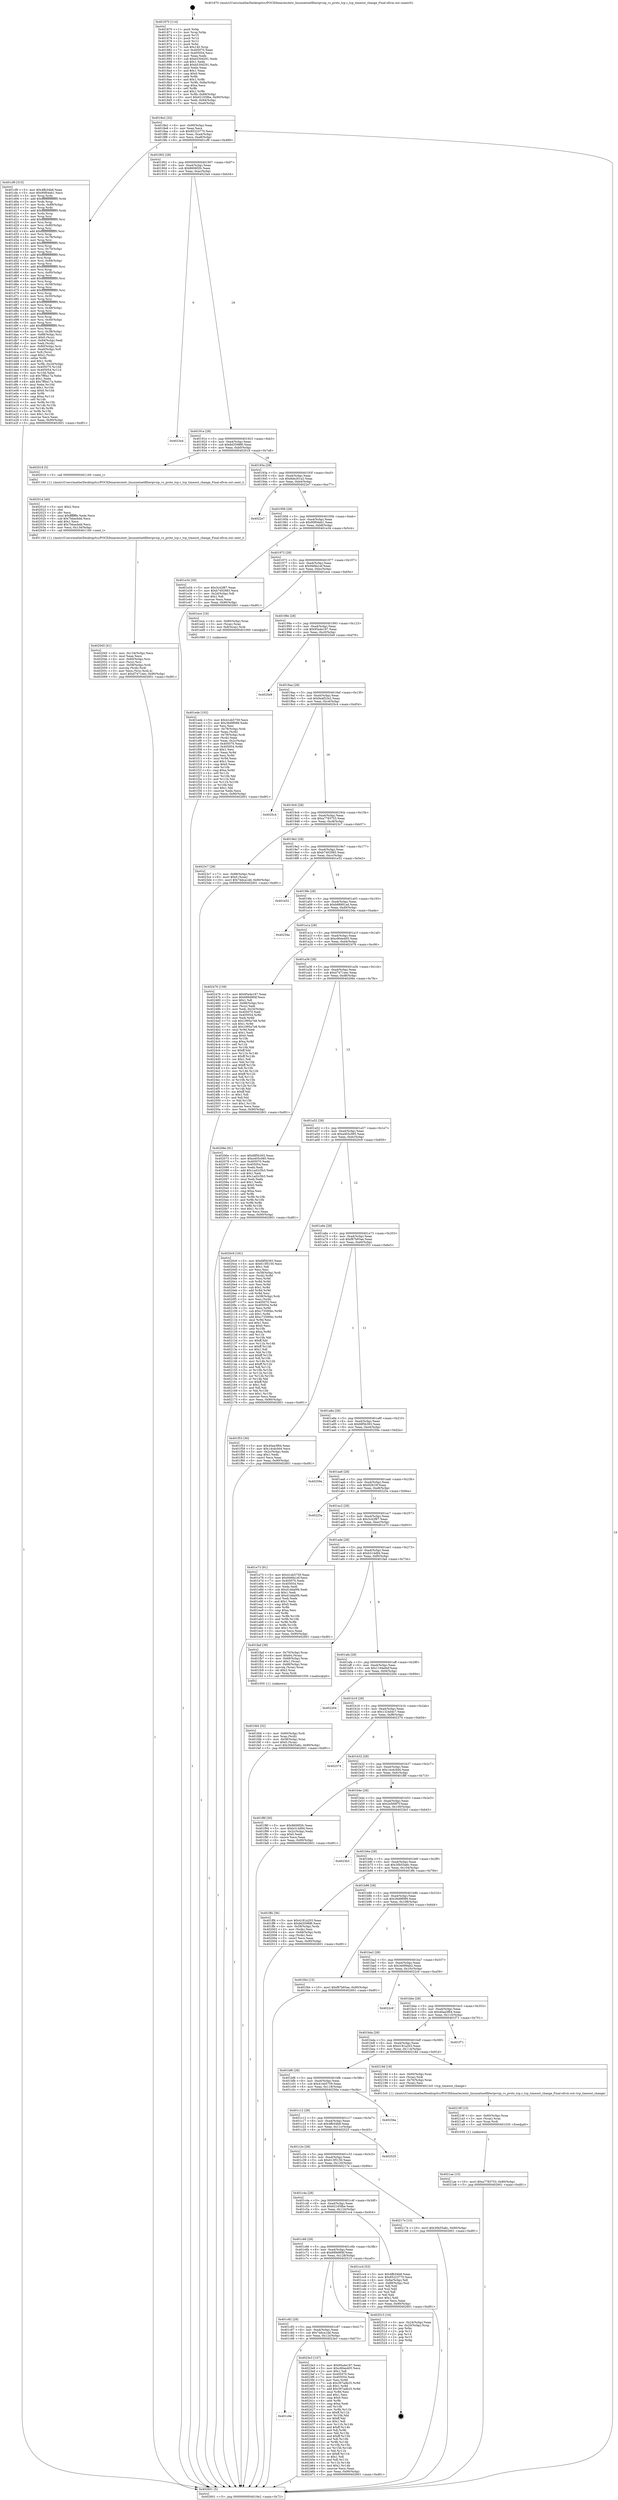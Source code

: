 digraph "0x401870" {
  label = "0x401870 (/mnt/c/Users/mathe/Desktop/tcc/POCII/binaries/extr_linuxnetnetfilteripvsip_vs_proto_tcp.c_tcp_timeout_change_Final-ollvm.out::main(0))"
  labelloc = "t"
  node[shape=record]

  Entry [label="",width=0.3,height=0.3,shape=circle,fillcolor=black,style=filled]
  "0x4018e2" [label="{
     0x4018e2 [32]\l
     | [instrs]\l
     &nbsp;&nbsp;0x4018e2 \<+6\>: mov -0x90(%rbp),%eax\l
     &nbsp;&nbsp;0x4018e8 \<+2\>: mov %eax,%ecx\l
     &nbsp;&nbsp;0x4018ea \<+6\>: sub $0x85223770,%ecx\l
     &nbsp;&nbsp;0x4018f0 \<+6\>: mov %eax,-0xa4(%rbp)\l
     &nbsp;&nbsp;0x4018f6 \<+6\>: mov %ecx,-0xa8(%rbp)\l
     &nbsp;&nbsp;0x4018fc \<+6\>: je 0000000000401cf9 \<main+0x489\>\l
  }"]
  "0x401cf9" [label="{
     0x401cf9 [315]\l
     | [instrs]\l
     &nbsp;&nbsp;0x401cf9 \<+5\>: mov $0x4ffc04b8,%eax\l
     &nbsp;&nbsp;0x401cfe \<+5\>: mov $0x90f04eb1,%ecx\l
     &nbsp;&nbsp;0x401d03 \<+3\>: mov %rsp,%rdx\l
     &nbsp;&nbsp;0x401d06 \<+4\>: add $0xfffffffffffffff0,%rdx\l
     &nbsp;&nbsp;0x401d0a \<+3\>: mov %rdx,%rsp\l
     &nbsp;&nbsp;0x401d0d \<+7\>: mov %rdx,-0x88(%rbp)\l
     &nbsp;&nbsp;0x401d14 \<+3\>: mov %rsp,%rdx\l
     &nbsp;&nbsp;0x401d17 \<+4\>: add $0xfffffffffffffff0,%rdx\l
     &nbsp;&nbsp;0x401d1b \<+3\>: mov %rdx,%rsp\l
     &nbsp;&nbsp;0x401d1e \<+3\>: mov %rsp,%rsi\l
     &nbsp;&nbsp;0x401d21 \<+4\>: add $0xfffffffffffffff0,%rsi\l
     &nbsp;&nbsp;0x401d25 \<+3\>: mov %rsi,%rsp\l
     &nbsp;&nbsp;0x401d28 \<+4\>: mov %rsi,-0x80(%rbp)\l
     &nbsp;&nbsp;0x401d2c \<+3\>: mov %rsp,%rsi\l
     &nbsp;&nbsp;0x401d2f \<+4\>: add $0xfffffffffffffff0,%rsi\l
     &nbsp;&nbsp;0x401d33 \<+3\>: mov %rsi,%rsp\l
     &nbsp;&nbsp;0x401d36 \<+4\>: mov %rsi,-0x78(%rbp)\l
     &nbsp;&nbsp;0x401d3a \<+3\>: mov %rsp,%rsi\l
     &nbsp;&nbsp;0x401d3d \<+4\>: add $0xfffffffffffffff0,%rsi\l
     &nbsp;&nbsp;0x401d41 \<+3\>: mov %rsi,%rsp\l
     &nbsp;&nbsp;0x401d44 \<+4\>: mov %rsi,-0x70(%rbp)\l
     &nbsp;&nbsp;0x401d48 \<+3\>: mov %rsp,%rsi\l
     &nbsp;&nbsp;0x401d4b \<+4\>: add $0xfffffffffffffff0,%rsi\l
     &nbsp;&nbsp;0x401d4f \<+3\>: mov %rsi,%rsp\l
     &nbsp;&nbsp;0x401d52 \<+4\>: mov %rsi,-0x68(%rbp)\l
     &nbsp;&nbsp;0x401d56 \<+3\>: mov %rsp,%rsi\l
     &nbsp;&nbsp;0x401d59 \<+4\>: add $0xfffffffffffffff0,%rsi\l
     &nbsp;&nbsp;0x401d5d \<+3\>: mov %rsi,%rsp\l
     &nbsp;&nbsp;0x401d60 \<+4\>: mov %rsi,-0x60(%rbp)\l
     &nbsp;&nbsp;0x401d64 \<+3\>: mov %rsp,%rsi\l
     &nbsp;&nbsp;0x401d67 \<+4\>: add $0xfffffffffffffff0,%rsi\l
     &nbsp;&nbsp;0x401d6b \<+3\>: mov %rsi,%rsp\l
     &nbsp;&nbsp;0x401d6e \<+4\>: mov %rsi,-0x58(%rbp)\l
     &nbsp;&nbsp;0x401d72 \<+3\>: mov %rsp,%rsi\l
     &nbsp;&nbsp;0x401d75 \<+4\>: add $0xfffffffffffffff0,%rsi\l
     &nbsp;&nbsp;0x401d79 \<+3\>: mov %rsi,%rsp\l
     &nbsp;&nbsp;0x401d7c \<+4\>: mov %rsi,-0x50(%rbp)\l
     &nbsp;&nbsp;0x401d80 \<+3\>: mov %rsp,%rsi\l
     &nbsp;&nbsp;0x401d83 \<+4\>: add $0xfffffffffffffff0,%rsi\l
     &nbsp;&nbsp;0x401d87 \<+3\>: mov %rsi,%rsp\l
     &nbsp;&nbsp;0x401d8a \<+4\>: mov %rsi,-0x48(%rbp)\l
     &nbsp;&nbsp;0x401d8e \<+3\>: mov %rsp,%rsi\l
     &nbsp;&nbsp;0x401d91 \<+4\>: add $0xfffffffffffffff0,%rsi\l
     &nbsp;&nbsp;0x401d95 \<+3\>: mov %rsi,%rsp\l
     &nbsp;&nbsp;0x401d98 \<+4\>: mov %rsi,-0x40(%rbp)\l
     &nbsp;&nbsp;0x401d9c \<+3\>: mov %rsp,%rsi\l
     &nbsp;&nbsp;0x401d9f \<+4\>: add $0xfffffffffffffff0,%rsi\l
     &nbsp;&nbsp;0x401da3 \<+3\>: mov %rsi,%rsp\l
     &nbsp;&nbsp;0x401da6 \<+4\>: mov %rsi,-0x38(%rbp)\l
     &nbsp;&nbsp;0x401daa \<+7\>: mov -0x88(%rbp),%rsi\l
     &nbsp;&nbsp;0x401db1 \<+6\>: movl $0x0,(%rsi)\l
     &nbsp;&nbsp;0x401db7 \<+6\>: mov -0x94(%rbp),%edi\l
     &nbsp;&nbsp;0x401dbd \<+2\>: mov %edi,(%rdx)\l
     &nbsp;&nbsp;0x401dbf \<+4\>: mov -0x80(%rbp),%rsi\l
     &nbsp;&nbsp;0x401dc3 \<+7\>: mov -0xa0(%rbp),%r8\l
     &nbsp;&nbsp;0x401dca \<+3\>: mov %r8,(%rsi)\l
     &nbsp;&nbsp;0x401dcd \<+3\>: cmpl $0x2,(%rdx)\l
     &nbsp;&nbsp;0x401dd0 \<+4\>: setne %r9b\l
     &nbsp;&nbsp;0x401dd4 \<+4\>: and $0x1,%r9b\l
     &nbsp;&nbsp;0x401dd8 \<+4\>: mov %r9b,-0x2d(%rbp)\l
     &nbsp;&nbsp;0x401ddc \<+8\>: mov 0x405070,%r10d\l
     &nbsp;&nbsp;0x401de4 \<+8\>: mov 0x405054,%r11d\l
     &nbsp;&nbsp;0x401dec \<+3\>: mov %r10d,%ebx\l
     &nbsp;&nbsp;0x401def \<+6\>: sub $0x7ff0a17a,%ebx\l
     &nbsp;&nbsp;0x401df5 \<+3\>: sub $0x1,%ebx\l
     &nbsp;&nbsp;0x401df8 \<+6\>: add $0x7ff0a17a,%ebx\l
     &nbsp;&nbsp;0x401dfe \<+4\>: imul %ebx,%r10d\l
     &nbsp;&nbsp;0x401e02 \<+4\>: and $0x1,%r10d\l
     &nbsp;&nbsp;0x401e06 \<+4\>: cmp $0x0,%r10d\l
     &nbsp;&nbsp;0x401e0a \<+4\>: sete %r9b\l
     &nbsp;&nbsp;0x401e0e \<+4\>: cmp $0xa,%r11d\l
     &nbsp;&nbsp;0x401e12 \<+4\>: setl %r14b\l
     &nbsp;&nbsp;0x401e16 \<+3\>: mov %r9b,%r15b\l
     &nbsp;&nbsp;0x401e19 \<+3\>: and %r14b,%r15b\l
     &nbsp;&nbsp;0x401e1c \<+3\>: xor %r14b,%r9b\l
     &nbsp;&nbsp;0x401e1f \<+3\>: or %r9b,%r15b\l
     &nbsp;&nbsp;0x401e22 \<+4\>: test $0x1,%r15b\l
     &nbsp;&nbsp;0x401e26 \<+3\>: cmovne %ecx,%eax\l
     &nbsp;&nbsp;0x401e29 \<+6\>: mov %eax,-0x90(%rbp)\l
     &nbsp;&nbsp;0x401e2f \<+5\>: jmp 0000000000402601 \<main+0xd91\>\l
  }"]
  "0x401902" [label="{
     0x401902 [28]\l
     | [instrs]\l
     &nbsp;&nbsp;0x401902 \<+5\>: jmp 0000000000401907 \<main+0x97\>\l
     &nbsp;&nbsp;0x401907 \<+6\>: mov -0xa4(%rbp),%eax\l
     &nbsp;&nbsp;0x40190d \<+5\>: sub $0x8606f2fc,%eax\l
     &nbsp;&nbsp;0x401912 \<+6\>: mov %eax,-0xac(%rbp)\l
     &nbsp;&nbsp;0x401918 \<+6\>: je 00000000004023a4 \<main+0xb34\>\l
  }"]
  Exit [label="",width=0.3,height=0.3,shape=circle,fillcolor=black,style=filled,peripheries=2]
  "0x4023a4" [label="{
     0x4023a4\l
  }", style=dashed]
  "0x40191e" [label="{
     0x40191e [28]\l
     | [instrs]\l
     &nbsp;&nbsp;0x40191e \<+5\>: jmp 0000000000401923 \<main+0xb3\>\l
     &nbsp;&nbsp;0x401923 \<+6\>: mov -0xa4(%rbp),%eax\l
     &nbsp;&nbsp;0x401929 \<+5\>: sub $0x8d3598f6,%eax\l
     &nbsp;&nbsp;0x40192e \<+6\>: mov %eax,-0xb0(%rbp)\l
     &nbsp;&nbsp;0x401934 \<+6\>: je 0000000000402018 \<main+0x7a8\>\l
  }"]
  "0x401c9e" [label="{
     0x401c9e\l
  }", style=dashed]
  "0x402018" [label="{
     0x402018 [5]\l
     | [instrs]\l
     &nbsp;&nbsp;0x402018 \<+5\>: call 0000000000401160 \<next_i\>\l
     | [calls]\l
     &nbsp;&nbsp;0x401160 \{1\} (/mnt/c/Users/mathe/Desktop/tcc/POCII/binaries/extr_linuxnetnetfilteripvsip_vs_proto_tcp.c_tcp_timeout_change_Final-ollvm.out::next_i)\l
  }"]
  "0x40193a" [label="{
     0x40193a [28]\l
     | [instrs]\l
     &nbsp;&nbsp;0x40193a \<+5\>: jmp 000000000040193f \<main+0xcf\>\l
     &nbsp;&nbsp;0x40193f \<+6\>: mov -0xa4(%rbp),%eax\l
     &nbsp;&nbsp;0x401945 \<+5\>: sub $0x8de261a2,%eax\l
     &nbsp;&nbsp;0x40194a \<+6\>: mov %eax,-0xb4(%rbp)\l
     &nbsp;&nbsp;0x401950 \<+6\>: je 00000000004022e7 \<main+0xa77\>\l
  }"]
  "0x4023e3" [label="{
     0x4023e3 [147]\l
     | [instrs]\l
     &nbsp;&nbsp;0x4023e3 \<+5\>: mov $0x95a4e187,%eax\l
     &nbsp;&nbsp;0x4023e8 \<+5\>: mov $0xc80ee405,%ecx\l
     &nbsp;&nbsp;0x4023ed \<+2\>: mov $0x1,%dl\l
     &nbsp;&nbsp;0x4023ef \<+7\>: mov 0x405070,%esi\l
     &nbsp;&nbsp;0x4023f6 \<+7\>: mov 0x405054,%edi\l
     &nbsp;&nbsp;0x4023fd \<+3\>: mov %esi,%r8d\l
     &nbsp;&nbsp;0x402400 \<+7\>: sub $0x397adb25,%r8d\l
     &nbsp;&nbsp;0x402407 \<+4\>: sub $0x1,%r8d\l
     &nbsp;&nbsp;0x40240b \<+7\>: add $0x397adb25,%r8d\l
     &nbsp;&nbsp;0x402412 \<+4\>: imul %r8d,%esi\l
     &nbsp;&nbsp;0x402416 \<+3\>: and $0x1,%esi\l
     &nbsp;&nbsp;0x402419 \<+3\>: cmp $0x0,%esi\l
     &nbsp;&nbsp;0x40241c \<+4\>: sete %r9b\l
     &nbsp;&nbsp;0x402420 \<+3\>: cmp $0xa,%edi\l
     &nbsp;&nbsp;0x402423 \<+4\>: setl %r10b\l
     &nbsp;&nbsp;0x402427 \<+3\>: mov %r9b,%r11b\l
     &nbsp;&nbsp;0x40242a \<+4\>: xor $0xff,%r11b\l
     &nbsp;&nbsp;0x40242e \<+3\>: mov %r10b,%bl\l
     &nbsp;&nbsp;0x402431 \<+3\>: xor $0xff,%bl\l
     &nbsp;&nbsp;0x402434 \<+3\>: xor $0x1,%dl\l
     &nbsp;&nbsp;0x402437 \<+3\>: mov %r11b,%r14b\l
     &nbsp;&nbsp;0x40243a \<+4\>: and $0xff,%r14b\l
     &nbsp;&nbsp;0x40243e \<+3\>: and %dl,%r9b\l
     &nbsp;&nbsp;0x402441 \<+3\>: mov %bl,%r15b\l
     &nbsp;&nbsp;0x402444 \<+4\>: and $0xff,%r15b\l
     &nbsp;&nbsp;0x402448 \<+3\>: and %dl,%r10b\l
     &nbsp;&nbsp;0x40244b \<+3\>: or %r9b,%r14b\l
     &nbsp;&nbsp;0x40244e \<+3\>: or %r10b,%r15b\l
     &nbsp;&nbsp;0x402451 \<+3\>: xor %r15b,%r14b\l
     &nbsp;&nbsp;0x402454 \<+3\>: or %bl,%r11b\l
     &nbsp;&nbsp;0x402457 \<+4\>: xor $0xff,%r11b\l
     &nbsp;&nbsp;0x40245b \<+3\>: or $0x1,%dl\l
     &nbsp;&nbsp;0x40245e \<+3\>: and %dl,%r11b\l
     &nbsp;&nbsp;0x402461 \<+3\>: or %r11b,%r14b\l
     &nbsp;&nbsp;0x402464 \<+4\>: test $0x1,%r14b\l
     &nbsp;&nbsp;0x402468 \<+3\>: cmovne %ecx,%eax\l
     &nbsp;&nbsp;0x40246b \<+6\>: mov %eax,-0x90(%rbp)\l
     &nbsp;&nbsp;0x402471 \<+5\>: jmp 0000000000402601 \<main+0xd91\>\l
  }"]
  "0x4022e7" [label="{
     0x4022e7\l
  }", style=dashed]
  "0x401956" [label="{
     0x401956 [28]\l
     | [instrs]\l
     &nbsp;&nbsp;0x401956 \<+5\>: jmp 000000000040195b \<main+0xeb\>\l
     &nbsp;&nbsp;0x40195b \<+6\>: mov -0xa4(%rbp),%eax\l
     &nbsp;&nbsp;0x401961 \<+5\>: sub $0x90f04eb1,%eax\l
     &nbsp;&nbsp;0x401966 \<+6\>: mov %eax,-0xb8(%rbp)\l
     &nbsp;&nbsp;0x40196c \<+6\>: je 0000000000401e34 \<main+0x5c4\>\l
  }"]
  "0x401c82" [label="{
     0x401c82 [28]\l
     | [instrs]\l
     &nbsp;&nbsp;0x401c82 \<+5\>: jmp 0000000000401c87 \<main+0x417\>\l
     &nbsp;&nbsp;0x401c87 \<+6\>: mov -0xa4(%rbp),%eax\l
     &nbsp;&nbsp;0x401c8d \<+5\>: sub $0x7ddca1dd,%eax\l
     &nbsp;&nbsp;0x401c92 \<+6\>: mov %eax,-0x12c(%rbp)\l
     &nbsp;&nbsp;0x401c98 \<+6\>: je 00000000004023e3 \<main+0xb73\>\l
  }"]
  "0x401e34" [label="{
     0x401e34 [30]\l
     | [instrs]\l
     &nbsp;&nbsp;0x401e34 \<+5\>: mov $0x3c42f87,%eax\l
     &nbsp;&nbsp;0x401e39 \<+5\>: mov $0xb7402983,%ecx\l
     &nbsp;&nbsp;0x401e3e \<+3\>: mov -0x2d(%rbp),%dl\l
     &nbsp;&nbsp;0x401e41 \<+3\>: test $0x1,%dl\l
     &nbsp;&nbsp;0x401e44 \<+3\>: cmovne %ecx,%eax\l
     &nbsp;&nbsp;0x401e47 \<+6\>: mov %eax,-0x90(%rbp)\l
     &nbsp;&nbsp;0x401e4d \<+5\>: jmp 0000000000402601 \<main+0xd91\>\l
  }"]
  "0x401972" [label="{
     0x401972 [28]\l
     | [instrs]\l
     &nbsp;&nbsp;0x401972 \<+5\>: jmp 0000000000401977 \<main+0x107\>\l
     &nbsp;&nbsp;0x401977 \<+6\>: mov -0xa4(%rbp),%eax\l
     &nbsp;&nbsp;0x40197d \<+5\>: sub $0x946fa1ef,%eax\l
     &nbsp;&nbsp;0x401982 \<+6\>: mov %eax,-0xbc(%rbp)\l
     &nbsp;&nbsp;0x401988 \<+6\>: je 0000000000401ece \<main+0x65e\>\l
  }"]
  "0x402515" [label="{
     0x402515 [16]\l
     | [instrs]\l
     &nbsp;&nbsp;0x402515 \<+3\>: mov -0x24(%rbp),%eax\l
     &nbsp;&nbsp;0x402518 \<+4\>: lea -0x20(%rbp),%rsp\l
     &nbsp;&nbsp;0x40251c \<+1\>: pop %rbx\l
     &nbsp;&nbsp;0x40251d \<+2\>: pop %r12\l
     &nbsp;&nbsp;0x40251f \<+2\>: pop %r14\l
     &nbsp;&nbsp;0x402521 \<+2\>: pop %r15\l
     &nbsp;&nbsp;0x402523 \<+1\>: pop %rbp\l
     &nbsp;&nbsp;0x402524 \<+1\>: ret\l
  }"]
  "0x401ece" [label="{
     0x401ece [16]\l
     | [instrs]\l
     &nbsp;&nbsp;0x401ece \<+4\>: mov -0x80(%rbp),%rax\l
     &nbsp;&nbsp;0x401ed2 \<+3\>: mov (%rax),%rax\l
     &nbsp;&nbsp;0x401ed5 \<+4\>: mov 0x8(%rax),%rdi\l
     &nbsp;&nbsp;0x401ed9 \<+5\>: call 0000000000401060 \<atoi@plt\>\l
     | [calls]\l
     &nbsp;&nbsp;0x401060 \{1\} (unknown)\l
  }"]
  "0x40198e" [label="{
     0x40198e [28]\l
     | [instrs]\l
     &nbsp;&nbsp;0x40198e \<+5\>: jmp 0000000000401993 \<main+0x123\>\l
     &nbsp;&nbsp;0x401993 \<+6\>: mov -0xa4(%rbp),%eax\l
     &nbsp;&nbsp;0x401999 \<+5\>: sub $0x95a4e187,%eax\l
     &nbsp;&nbsp;0x40199e \<+6\>: mov %eax,-0xc0(%rbp)\l
     &nbsp;&nbsp;0x4019a4 \<+6\>: je 00000000004025e9 \<main+0xd79\>\l
  }"]
  "0x4021ae" [label="{
     0x4021ae [15]\l
     | [instrs]\l
     &nbsp;&nbsp;0x4021ae \<+10\>: movl $0xa7783753,-0x90(%rbp)\l
     &nbsp;&nbsp;0x4021b8 \<+5\>: jmp 0000000000402601 \<main+0xd91\>\l
  }"]
  "0x4025e9" [label="{
     0x4025e9\l
  }", style=dashed]
  "0x4019aa" [label="{
     0x4019aa [28]\l
     | [instrs]\l
     &nbsp;&nbsp;0x4019aa \<+5\>: jmp 00000000004019af \<main+0x13f\>\l
     &nbsp;&nbsp;0x4019af \<+6\>: mov -0xa4(%rbp),%eax\l
     &nbsp;&nbsp;0x4019b5 \<+5\>: sub $0x9a4f22e2,%eax\l
     &nbsp;&nbsp;0x4019ba \<+6\>: mov %eax,-0xc4(%rbp)\l
     &nbsp;&nbsp;0x4019c0 \<+6\>: je 00000000004025c4 \<main+0xd54\>\l
  }"]
  "0x40219f" [label="{
     0x40219f [15]\l
     | [instrs]\l
     &nbsp;&nbsp;0x40219f \<+4\>: mov -0x60(%rbp),%rax\l
     &nbsp;&nbsp;0x4021a3 \<+3\>: mov (%rax),%rax\l
     &nbsp;&nbsp;0x4021a6 \<+3\>: mov %rax,%rdi\l
     &nbsp;&nbsp;0x4021a9 \<+5\>: call 0000000000401030 \<free@plt\>\l
     | [calls]\l
     &nbsp;&nbsp;0x401030 \{1\} (unknown)\l
  }"]
  "0x4025c4" [label="{
     0x4025c4\l
  }", style=dashed]
  "0x4019c6" [label="{
     0x4019c6 [28]\l
     | [instrs]\l
     &nbsp;&nbsp;0x4019c6 \<+5\>: jmp 00000000004019cb \<main+0x15b\>\l
     &nbsp;&nbsp;0x4019cb \<+6\>: mov -0xa4(%rbp),%eax\l
     &nbsp;&nbsp;0x4019d1 \<+5\>: sub $0xa7783753,%eax\l
     &nbsp;&nbsp;0x4019d6 \<+6\>: mov %eax,-0xc8(%rbp)\l
     &nbsp;&nbsp;0x4019dc \<+6\>: je 00000000004023c7 \<main+0xb57\>\l
  }"]
  "0x402045" [label="{
     0x402045 [41]\l
     | [instrs]\l
     &nbsp;&nbsp;0x402045 \<+6\>: mov -0x134(%rbp),%ecx\l
     &nbsp;&nbsp;0x40204b \<+3\>: imul %eax,%ecx\l
     &nbsp;&nbsp;0x40204e \<+4\>: mov -0x60(%rbp),%rsi\l
     &nbsp;&nbsp;0x402052 \<+3\>: mov (%rsi),%rsi\l
     &nbsp;&nbsp;0x402055 \<+4\>: mov -0x58(%rbp),%rdi\l
     &nbsp;&nbsp;0x402059 \<+3\>: movslq (%rdi),%rdi\l
     &nbsp;&nbsp;0x40205c \<+3\>: mov %ecx,(%rsi,%rdi,4)\l
     &nbsp;&nbsp;0x40205f \<+10\>: movl $0xd7471eec,-0x90(%rbp)\l
     &nbsp;&nbsp;0x402069 \<+5\>: jmp 0000000000402601 \<main+0xd91\>\l
  }"]
  "0x4023c7" [label="{
     0x4023c7 [28]\l
     | [instrs]\l
     &nbsp;&nbsp;0x4023c7 \<+7\>: mov -0x88(%rbp),%rax\l
     &nbsp;&nbsp;0x4023ce \<+6\>: movl $0x0,(%rax)\l
     &nbsp;&nbsp;0x4023d4 \<+10\>: movl $0x7ddca1dd,-0x90(%rbp)\l
     &nbsp;&nbsp;0x4023de \<+5\>: jmp 0000000000402601 \<main+0xd91\>\l
  }"]
  "0x4019e2" [label="{
     0x4019e2 [28]\l
     | [instrs]\l
     &nbsp;&nbsp;0x4019e2 \<+5\>: jmp 00000000004019e7 \<main+0x177\>\l
     &nbsp;&nbsp;0x4019e7 \<+6\>: mov -0xa4(%rbp),%eax\l
     &nbsp;&nbsp;0x4019ed \<+5\>: sub $0xb7402983,%eax\l
     &nbsp;&nbsp;0x4019f2 \<+6\>: mov %eax,-0xcc(%rbp)\l
     &nbsp;&nbsp;0x4019f8 \<+6\>: je 0000000000401e52 \<main+0x5e2\>\l
  }"]
  "0x40201d" [label="{
     0x40201d [40]\l
     | [instrs]\l
     &nbsp;&nbsp;0x40201d \<+5\>: mov $0x2,%ecx\l
     &nbsp;&nbsp;0x402022 \<+1\>: cltd\l
     &nbsp;&nbsp;0x402023 \<+2\>: idiv %ecx\l
     &nbsp;&nbsp;0x402025 \<+6\>: imul $0xfffffffe,%edx,%ecx\l
     &nbsp;&nbsp;0x40202b \<+6\>: sub $0x7bbacbdd,%ecx\l
     &nbsp;&nbsp;0x402031 \<+3\>: add $0x1,%ecx\l
     &nbsp;&nbsp;0x402034 \<+6\>: add $0x7bbacbdd,%ecx\l
     &nbsp;&nbsp;0x40203a \<+6\>: mov %ecx,-0x134(%rbp)\l
     &nbsp;&nbsp;0x402040 \<+5\>: call 0000000000401160 \<next_i\>\l
     | [calls]\l
     &nbsp;&nbsp;0x401160 \{1\} (/mnt/c/Users/mathe/Desktop/tcc/POCII/binaries/extr_linuxnetnetfilteripvsip_vs_proto_tcp.c_tcp_timeout_change_Final-ollvm.out::next_i)\l
  }"]
  "0x401e52" [label="{
     0x401e52\l
  }", style=dashed]
  "0x4019fe" [label="{
     0x4019fe [28]\l
     | [instrs]\l
     &nbsp;&nbsp;0x4019fe \<+5\>: jmp 0000000000401a03 \<main+0x193\>\l
     &nbsp;&nbsp;0x401a03 \<+6\>: mov -0xa4(%rbp),%eax\l
     &nbsp;&nbsp;0x401a09 \<+5\>: sub $0xb88881ad,%eax\l
     &nbsp;&nbsp;0x401a0e \<+6\>: mov %eax,-0xd0(%rbp)\l
     &nbsp;&nbsp;0x401a14 \<+6\>: je 000000000040234a \<main+0xada\>\l
  }"]
  "0x401fd4" [label="{
     0x401fd4 [32]\l
     | [instrs]\l
     &nbsp;&nbsp;0x401fd4 \<+4\>: mov -0x60(%rbp),%rdi\l
     &nbsp;&nbsp;0x401fd8 \<+3\>: mov %rax,(%rdi)\l
     &nbsp;&nbsp;0x401fdb \<+4\>: mov -0x58(%rbp),%rax\l
     &nbsp;&nbsp;0x401fdf \<+6\>: movl $0x0,(%rax)\l
     &nbsp;&nbsp;0x401fe5 \<+10\>: movl $0x30b55a6c,-0x90(%rbp)\l
     &nbsp;&nbsp;0x401fef \<+5\>: jmp 0000000000402601 \<main+0xd91\>\l
  }"]
  "0x40234a" [label="{
     0x40234a\l
  }", style=dashed]
  "0x401a1a" [label="{
     0x401a1a [28]\l
     | [instrs]\l
     &nbsp;&nbsp;0x401a1a \<+5\>: jmp 0000000000401a1f \<main+0x1af\>\l
     &nbsp;&nbsp;0x401a1f \<+6\>: mov -0xa4(%rbp),%eax\l
     &nbsp;&nbsp;0x401a25 \<+5\>: sub $0xc80ee405,%eax\l
     &nbsp;&nbsp;0x401a2a \<+6\>: mov %eax,-0xd4(%rbp)\l
     &nbsp;&nbsp;0x401a30 \<+6\>: je 0000000000402476 \<main+0xc06\>\l
  }"]
  "0x401ede" [label="{
     0x401ede [102]\l
     | [instrs]\l
     &nbsp;&nbsp;0x401ede \<+5\>: mov $0x41eb5759,%ecx\l
     &nbsp;&nbsp;0x401ee3 \<+5\>: mov $0x36d9f089,%edx\l
     &nbsp;&nbsp;0x401ee8 \<+2\>: xor %esi,%esi\l
     &nbsp;&nbsp;0x401eea \<+4\>: mov -0x78(%rbp),%rdi\l
     &nbsp;&nbsp;0x401eee \<+2\>: mov %eax,(%rdi)\l
     &nbsp;&nbsp;0x401ef0 \<+4\>: mov -0x78(%rbp),%rdi\l
     &nbsp;&nbsp;0x401ef4 \<+2\>: mov (%rdi),%eax\l
     &nbsp;&nbsp;0x401ef6 \<+3\>: mov %eax,-0x2c(%rbp)\l
     &nbsp;&nbsp;0x401ef9 \<+7\>: mov 0x405070,%eax\l
     &nbsp;&nbsp;0x401f00 \<+8\>: mov 0x405054,%r8d\l
     &nbsp;&nbsp;0x401f08 \<+3\>: sub $0x1,%esi\l
     &nbsp;&nbsp;0x401f0b \<+3\>: mov %eax,%r9d\l
     &nbsp;&nbsp;0x401f0e \<+3\>: add %esi,%r9d\l
     &nbsp;&nbsp;0x401f11 \<+4\>: imul %r9d,%eax\l
     &nbsp;&nbsp;0x401f15 \<+3\>: and $0x1,%eax\l
     &nbsp;&nbsp;0x401f18 \<+3\>: cmp $0x0,%eax\l
     &nbsp;&nbsp;0x401f1b \<+4\>: sete %r10b\l
     &nbsp;&nbsp;0x401f1f \<+4\>: cmp $0xa,%r8d\l
     &nbsp;&nbsp;0x401f23 \<+4\>: setl %r11b\l
     &nbsp;&nbsp;0x401f27 \<+3\>: mov %r10b,%bl\l
     &nbsp;&nbsp;0x401f2a \<+3\>: and %r11b,%bl\l
     &nbsp;&nbsp;0x401f2d \<+3\>: xor %r11b,%r10b\l
     &nbsp;&nbsp;0x401f30 \<+3\>: or %r10b,%bl\l
     &nbsp;&nbsp;0x401f33 \<+3\>: test $0x1,%bl\l
     &nbsp;&nbsp;0x401f36 \<+3\>: cmovne %edx,%ecx\l
     &nbsp;&nbsp;0x401f39 \<+6\>: mov %ecx,-0x90(%rbp)\l
     &nbsp;&nbsp;0x401f3f \<+5\>: jmp 0000000000402601 \<main+0xd91\>\l
  }"]
  "0x402476" [label="{
     0x402476 [159]\l
     | [instrs]\l
     &nbsp;&nbsp;0x402476 \<+5\>: mov $0x95a4e187,%eax\l
     &nbsp;&nbsp;0x40247b \<+5\>: mov $0x689d9f4f,%ecx\l
     &nbsp;&nbsp;0x402480 \<+2\>: mov $0x1,%dl\l
     &nbsp;&nbsp;0x402482 \<+7\>: mov -0x88(%rbp),%rsi\l
     &nbsp;&nbsp;0x402489 \<+2\>: mov (%rsi),%edi\l
     &nbsp;&nbsp;0x40248b \<+3\>: mov %edi,-0x24(%rbp)\l
     &nbsp;&nbsp;0x40248e \<+7\>: mov 0x405070,%edi\l
     &nbsp;&nbsp;0x402495 \<+8\>: mov 0x405054,%r8d\l
     &nbsp;&nbsp;0x40249d \<+3\>: mov %edi,%r9d\l
     &nbsp;&nbsp;0x4024a0 \<+7\>: sub $0x1995a7e8,%r9d\l
     &nbsp;&nbsp;0x4024a7 \<+4\>: sub $0x1,%r9d\l
     &nbsp;&nbsp;0x4024ab \<+7\>: add $0x1995a7e8,%r9d\l
     &nbsp;&nbsp;0x4024b2 \<+4\>: imul %r9d,%edi\l
     &nbsp;&nbsp;0x4024b6 \<+3\>: and $0x1,%edi\l
     &nbsp;&nbsp;0x4024b9 \<+3\>: cmp $0x0,%edi\l
     &nbsp;&nbsp;0x4024bc \<+4\>: sete %r10b\l
     &nbsp;&nbsp;0x4024c0 \<+4\>: cmp $0xa,%r8d\l
     &nbsp;&nbsp;0x4024c4 \<+4\>: setl %r11b\l
     &nbsp;&nbsp;0x4024c8 \<+3\>: mov %r10b,%bl\l
     &nbsp;&nbsp;0x4024cb \<+3\>: xor $0xff,%bl\l
     &nbsp;&nbsp;0x4024ce \<+3\>: mov %r11b,%r14b\l
     &nbsp;&nbsp;0x4024d1 \<+4\>: xor $0xff,%r14b\l
     &nbsp;&nbsp;0x4024d5 \<+3\>: xor $0x1,%dl\l
     &nbsp;&nbsp;0x4024d8 \<+3\>: mov %bl,%r15b\l
     &nbsp;&nbsp;0x4024db \<+4\>: and $0xff,%r15b\l
     &nbsp;&nbsp;0x4024df \<+3\>: and %dl,%r10b\l
     &nbsp;&nbsp;0x4024e2 \<+3\>: mov %r14b,%r12b\l
     &nbsp;&nbsp;0x4024e5 \<+4\>: and $0xff,%r12b\l
     &nbsp;&nbsp;0x4024e9 \<+3\>: and %dl,%r11b\l
     &nbsp;&nbsp;0x4024ec \<+3\>: or %r10b,%r15b\l
     &nbsp;&nbsp;0x4024ef \<+3\>: or %r11b,%r12b\l
     &nbsp;&nbsp;0x4024f2 \<+3\>: xor %r12b,%r15b\l
     &nbsp;&nbsp;0x4024f5 \<+3\>: or %r14b,%bl\l
     &nbsp;&nbsp;0x4024f8 \<+3\>: xor $0xff,%bl\l
     &nbsp;&nbsp;0x4024fb \<+3\>: or $0x1,%dl\l
     &nbsp;&nbsp;0x4024fe \<+2\>: and %dl,%bl\l
     &nbsp;&nbsp;0x402500 \<+3\>: or %bl,%r15b\l
     &nbsp;&nbsp;0x402503 \<+4\>: test $0x1,%r15b\l
     &nbsp;&nbsp;0x402507 \<+3\>: cmovne %ecx,%eax\l
     &nbsp;&nbsp;0x40250a \<+6\>: mov %eax,-0x90(%rbp)\l
     &nbsp;&nbsp;0x402510 \<+5\>: jmp 0000000000402601 \<main+0xd91\>\l
  }"]
  "0x401a36" [label="{
     0x401a36 [28]\l
     | [instrs]\l
     &nbsp;&nbsp;0x401a36 \<+5\>: jmp 0000000000401a3b \<main+0x1cb\>\l
     &nbsp;&nbsp;0x401a3b \<+6\>: mov -0xa4(%rbp),%eax\l
     &nbsp;&nbsp;0x401a41 \<+5\>: sub $0xd7471eec,%eax\l
     &nbsp;&nbsp;0x401a46 \<+6\>: mov %eax,-0xd8(%rbp)\l
     &nbsp;&nbsp;0x401a4c \<+6\>: je 000000000040206e \<main+0x7fe\>\l
  }"]
  "0x401870" [label="{
     0x401870 [114]\l
     | [instrs]\l
     &nbsp;&nbsp;0x401870 \<+1\>: push %rbp\l
     &nbsp;&nbsp;0x401871 \<+3\>: mov %rsp,%rbp\l
     &nbsp;&nbsp;0x401874 \<+2\>: push %r15\l
     &nbsp;&nbsp;0x401876 \<+2\>: push %r14\l
     &nbsp;&nbsp;0x401878 \<+2\>: push %r12\l
     &nbsp;&nbsp;0x40187a \<+1\>: push %rbx\l
     &nbsp;&nbsp;0x40187b \<+7\>: sub $0x140,%rsp\l
     &nbsp;&nbsp;0x401882 \<+7\>: mov 0x405070,%eax\l
     &nbsp;&nbsp;0x401889 \<+7\>: mov 0x405054,%ecx\l
     &nbsp;&nbsp;0x401890 \<+2\>: mov %eax,%edx\l
     &nbsp;&nbsp;0x401892 \<+6\>: sub $0xb530d291,%edx\l
     &nbsp;&nbsp;0x401898 \<+3\>: sub $0x1,%edx\l
     &nbsp;&nbsp;0x40189b \<+6\>: add $0xb530d291,%edx\l
     &nbsp;&nbsp;0x4018a1 \<+3\>: imul %edx,%eax\l
     &nbsp;&nbsp;0x4018a4 \<+3\>: and $0x1,%eax\l
     &nbsp;&nbsp;0x4018a7 \<+3\>: cmp $0x0,%eax\l
     &nbsp;&nbsp;0x4018aa \<+4\>: sete %r8b\l
     &nbsp;&nbsp;0x4018ae \<+4\>: and $0x1,%r8b\l
     &nbsp;&nbsp;0x4018b2 \<+7\>: mov %r8b,-0x8a(%rbp)\l
     &nbsp;&nbsp;0x4018b9 \<+3\>: cmp $0xa,%ecx\l
     &nbsp;&nbsp;0x4018bc \<+4\>: setl %r8b\l
     &nbsp;&nbsp;0x4018c0 \<+4\>: and $0x1,%r8b\l
     &nbsp;&nbsp;0x4018c4 \<+7\>: mov %r8b,-0x89(%rbp)\l
     &nbsp;&nbsp;0x4018cb \<+10\>: movl $0x62165fbe,-0x90(%rbp)\l
     &nbsp;&nbsp;0x4018d5 \<+6\>: mov %edi,-0x94(%rbp)\l
     &nbsp;&nbsp;0x4018db \<+7\>: mov %rsi,-0xa0(%rbp)\l
  }"]
  "0x40206e" [label="{
     0x40206e [91]\l
     | [instrs]\l
     &nbsp;&nbsp;0x40206e \<+5\>: mov $0xfdf5b393,%eax\l
     &nbsp;&nbsp;0x402073 \<+5\>: mov $0xe405c085,%ecx\l
     &nbsp;&nbsp;0x402078 \<+7\>: mov 0x405070,%edx\l
     &nbsp;&nbsp;0x40207f \<+7\>: mov 0x405054,%esi\l
     &nbsp;&nbsp;0x402086 \<+2\>: mov %edx,%edi\l
     &nbsp;&nbsp;0x402088 \<+6\>: add $0x1ad2c5b3,%edi\l
     &nbsp;&nbsp;0x40208e \<+3\>: sub $0x1,%edi\l
     &nbsp;&nbsp;0x402091 \<+6\>: sub $0x1ad2c5b3,%edi\l
     &nbsp;&nbsp;0x402097 \<+3\>: imul %edi,%edx\l
     &nbsp;&nbsp;0x40209a \<+3\>: and $0x1,%edx\l
     &nbsp;&nbsp;0x40209d \<+3\>: cmp $0x0,%edx\l
     &nbsp;&nbsp;0x4020a0 \<+4\>: sete %r8b\l
     &nbsp;&nbsp;0x4020a4 \<+3\>: cmp $0xa,%esi\l
     &nbsp;&nbsp;0x4020a7 \<+4\>: setl %r9b\l
     &nbsp;&nbsp;0x4020ab \<+3\>: mov %r8b,%r10b\l
     &nbsp;&nbsp;0x4020ae \<+3\>: and %r9b,%r10b\l
     &nbsp;&nbsp;0x4020b1 \<+3\>: xor %r9b,%r8b\l
     &nbsp;&nbsp;0x4020b4 \<+3\>: or %r8b,%r10b\l
     &nbsp;&nbsp;0x4020b7 \<+4\>: test $0x1,%r10b\l
     &nbsp;&nbsp;0x4020bb \<+3\>: cmovne %ecx,%eax\l
     &nbsp;&nbsp;0x4020be \<+6\>: mov %eax,-0x90(%rbp)\l
     &nbsp;&nbsp;0x4020c4 \<+5\>: jmp 0000000000402601 \<main+0xd91\>\l
  }"]
  "0x401a52" [label="{
     0x401a52 [28]\l
     | [instrs]\l
     &nbsp;&nbsp;0x401a52 \<+5\>: jmp 0000000000401a57 \<main+0x1e7\>\l
     &nbsp;&nbsp;0x401a57 \<+6\>: mov -0xa4(%rbp),%eax\l
     &nbsp;&nbsp;0x401a5d \<+5\>: sub $0xe405c085,%eax\l
     &nbsp;&nbsp;0x401a62 \<+6\>: mov %eax,-0xdc(%rbp)\l
     &nbsp;&nbsp;0x401a68 \<+6\>: je 00000000004020c9 \<main+0x859\>\l
  }"]
  "0x402601" [label="{
     0x402601 [5]\l
     | [instrs]\l
     &nbsp;&nbsp;0x402601 \<+5\>: jmp 00000000004018e2 \<main+0x72\>\l
  }"]
  "0x4020c9" [label="{
     0x4020c9 [181]\l
     | [instrs]\l
     &nbsp;&nbsp;0x4020c9 \<+5\>: mov $0xfdf5b393,%eax\l
     &nbsp;&nbsp;0x4020ce \<+5\>: mov $0x613f5150,%ecx\l
     &nbsp;&nbsp;0x4020d3 \<+2\>: mov $0x1,%dl\l
     &nbsp;&nbsp;0x4020d5 \<+2\>: xor %esi,%esi\l
     &nbsp;&nbsp;0x4020d7 \<+4\>: mov -0x58(%rbp),%rdi\l
     &nbsp;&nbsp;0x4020db \<+3\>: mov (%rdi),%r8d\l
     &nbsp;&nbsp;0x4020de \<+3\>: mov %esi,%r9d\l
     &nbsp;&nbsp;0x4020e1 \<+3\>: sub %r8d,%r9d\l
     &nbsp;&nbsp;0x4020e4 \<+3\>: mov %esi,%r8d\l
     &nbsp;&nbsp;0x4020e7 \<+4\>: sub $0x1,%r8d\l
     &nbsp;&nbsp;0x4020eb \<+3\>: add %r8d,%r9d\l
     &nbsp;&nbsp;0x4020ee \<+3\>: sub %r9d,%esi\l
     &nbsp;&nbsp;0x4020f1 \<+4\>: mov -0x58(%rbp),%rdi\l
     &nbsp;&nbsp;0x4020f5 \<+2\>: mov %esi,(%rdi)\l
     &nbsp;&nbsp;0x4020f7 \<+7\>: mov 0x405070,%esi\l
     &nbsp;&nbsp;0x4020fe \<+8\>: mov 0x405054,%r8d\l
     &nbsp;&nbsp;0x402106 \<+3\>: mov %esi,%r9d\l
     &nbsp;&nbsp;0x402109 \<+7\>: sub $0xc73590bc,%r9d\l
     &nbsp;&nbsp;0x402110 \<+4\>: sub $0x1,%r9d\l
     &nbsp;&nbsp;0x402114 \<+7\>: add $0xc73590bc,%r9d\l
     &nbsp;&nbsp;0x40211b \<+4\>: imul %r9d,%esi\l
     &nbsp;&nbsp;0x40211f \<+3\>: and $0x1,%esi\l
     &nbsp;&nbsp;0x402122 \<+3\>: cmp $0x0,%esi\l
     &nbsp;&nbsp;0x402125 \<+4\>: sete %r10b\l
     &nbsp;&nbsp;0x402129 \<+4\>: cmp $0xa,%r8d\l
     &nbsp;&nbsp;0x40212d \<+4\>: setl %r11b\l
     &nbsp;&nbsp;0x402131 \<+3\>: mov %r10b,%bl\l
     &nbsp;&nbsp;0x402134 \<+3\>: xor $0xff,%bl\l
     &nbsp;&nbsp;0x402137 \<+3\>: mov %r11b,%r14b\l
     &nbsp;&nbsp;0x40213a \<+4\>: xor $0xff,%r14b\l
     &nbsp;&nbsp;0x40213e \<+3\>: xor $0x1,%dl\l
     &nbsp;&nbsp;0x402141 \<+3\>: mov %bl,%r15b\l
     &nbsp;&nbsp;0x402144 \<+4\>: and $0xff,%r15b\l
     &nbsp;&nbsp;0x402148 \<+3\>: and %dl,%r10b\l
     &nbsp;&nbsp;0x40214b \<+3\>: mov %r14b,%r12b\l
     &nbsp;&nbsp;0x40214e \<+4\>: and $0xff,%r12b\l
     &nbsp;&nbsp;0x402152 \<+3\>: and %dl,%r11b\l
     &nbsp;&nbsp;0x402155 \<+3\>: or %r10b,%r15b\l
     &nbsp;&nbsp;0x402158 \<+3\>: or %r11b,%r12b\l
     &nbsp;&nbsp;0x40215b \<+3\>: xor %r12b,%r15b\l
     &nbsp;&nbsp;0x40215e \<+3\>: or %r14b,%bl\l
     &nbsp;&nbsp;0x402161 \<+3\>: xor $0xff,%bl\l
     &nbsp;&nbsp;0x402164 \<+3\>: or $0x1,%dl\l
     &nbsp;&nbsp;0x402167 \<+2\>: and %dl,%bl\l
     &nbsp;&nbsp;0x402169 \<+3\>: or %bl,%r15b\l
     &nbsp;&nbsp;0x40216c \<+4\>: test $0x1,%r15b\l
     &nbsp;&nbsp;0x402170 \<+3\>: cmovne %ecx,%eax\l
     &nbsp;&nbsp;0x402173 \<+6\>: mov %eax,-0x90(%rbp)\l
     &nbsp;&nbsp;0x402179 \<+5\>: jmp 0000000000402601 \<main+0xd91\>\l
  }"]
  "0x401a6e" [label="{
     0x401a6e [28]\l
     | [instrs]\l
     &nbsp;&nbsp;0x401a6e \<+5\>: jmp 0000000000401a73 \<main+0x203\>\l
     &nbsp;&nbsp;0x401a73 \<+6\>: mov -0xa4(%rbp),%eax\l
     &nbsp;&nbsp;0x401a79 \<+5\>: sub $0xf87b93ae,%eax\l
     &nbsp;&nbsp;0x401a7e \<+6\>: mov %eax,-0xe0(%rbp)\l
     &nbsp;&nbsp;0x401a84 \<+6\>: je 0000000000401f53 \<main+0x6e3\>\l
  }"]
  "0x401c66" [label="{
     0x401c66 [28]\l
     | [instrs]\l
     &nbsp;&nbsp;0x401c66 \<+5\>: jmp 0000000000401c6b \<main+0x3fb\>\l
     &nbsp;&nbsp;0x401c6b \<+6\>: mov -0xa4(%rbp),%eax\l
     &nbsp;&nbsp;0x401c71 \<+5\>: sub $0x689d9f4f,%eax\l
     &nbsp;&nbsp;0x401c76 \<+6\>: mov %eax,-0x128(%rbp)\l
     &nbsp;&nbsp;0x401c7c \<+6\>: je 0000000000402515 \<main+0xca5\>\l
  }"]
  "0x401f53" [label="{
     0x401f53 [30]\l
     | [instrs]\l
     &nbsp;&nbsp;0x401f53 \<+5\>: mov $0x40aa3f64,%eax\l
     &nbsp;&nbsp;0x401f58 \<+5\>: mov $0x14cdc0d4,%ecx\l
     &nbsp;&nbsp;0x401f5d \<+3\>: mov -0x2c(%rbp),%edx\l
     &nbsp;&nbsp;0x401f60 \<+3\>: cmp $0x1,%edx\l
     &nbsp;&nbsp;0x401f63 \<+3\>: cmovl %ecx,%eax\l
     &nbsp;&nbsp;0x401f66 \<+6\>: mov %eax,-0x90(%rbp)\l
     &nbsp;&nbsp;0x401f6c \<+5\>: jmp 0000000000402601 \<main+0xd91\>\l
  }"]
  "0x401a8a" [label="{
     0x401a8a [28]\l
     | [instrs]\l
     &nbsp;&nbsp;0x401a8a \<+5\>: jmp 0000000000401a8f \<main+0x21f\>\l
     &nbsp;&nbsp;0x401a8f \<+6\>: mov -0xa4(%rbp),%eax\l
     &nbsp;&nbsp;0x401a95 \<+5\>: sub $0xfdf5b393,%eax\l
     &nbsp;&nbsp;0x401a9a \<+6\>: mov %eax,-0xe4(%rbp)\l
     &nbsp;&nbsp;0x401aa0 \<+6\>: je 000000000040259a \<main+0xd2a\>\l
  }"]
  "0x401cc4" [label="{
     0x401cc4 [53]\l
     | [instrs]\l
     &nbsp;&nbsp;0x401cc4 \<+5\>: mov $0x4ffc04b8,%eax\l
     &nbsp;&nbsp;0x401cc9 \<+5\>: mov $0x85223770,%ecx\l
     &nbsp;&nbsp;0x401cce \<+6\>: mov -0x8a(%rbp),%dl\l
     &nbsp;&nbsp;0x401cd4 \<+7\>: mov -0x89(%rbp),%sil\l
     &nbsp;&nbsp;0x401cdb \<+3\>: mov %dl,%dil\l
     &nbsp;&nbsp;0x401cde \<+3\>: and %sil,%dil\l
     &nbsp;&nbsp;0x401ce1 \<+3\>: xor %sil,%dl\l
     &nbsp;&nbsp;0x401ce4 \<+3\>: or %dl,%dil\l
     &nbsp;&nbsp;0x401ce7 \<+4\>: test $0x1,%dil\l
     &nbsp;&nbsp;0x401ceb \<+3\>: cmovne %ecx,%eax\l
     &nbsp;&nbsp;0x401cee \<+6\>: mov %eax,-0x90(%rbp)\l
     &nbsp;&nbsp;0x401cf4 \<+5\>: jmp 0000000000402601 \<main+0xd91\>\l
  }"]
  "0x40259a" [label="{
     0x40259a\l
  }", style=dashed]
  "0x401aa6" [label="{
     0x401aa6 [28]\l
     | [instrs]\l
     &nbsp;&nbsp;0x401aa6 \<+5\>: jmp 0000000000401aab \<main+0x23b\>\l
     &nbsp;&nbsp;0x401aab \<+6\>: mov -0xa4(%rbp),%eax\l
     &nbsp;&nbsp;0x401ab1 \<+5\>: sub $0x92810f,%eax\l
     &nbsp;&nbsp;0x401ab6 \<+6\>: mov %eax,-0xe8(%rbp)\l
     &nbsp;&nbsp;0x401abc \<+6\>: je 000000000040225a \<main+0x9ea\>\l
  }"]
  "0x401c4a" [label="{
     0x401c4a [28]\l
     | [instrs]\l
     &nbsp;&nbsp;0x401c4a \<+5\>: jmp 0000000000401c4f \<main+0x3df\>\l
     &nbsp;&nbsp;0x401c4f \<+6\>: mov -0xa4(%rbp),%eax\l
     &nbsp;&nbsp;0x401c55 \<+5\>: sub $0x62165fbe,%eax\l
     &nbsp;&nbsp;0x401c5a \<+6\>: mov %eax,-0x124(%rbp)\l
     &nbsp;&nbsp;0x401c60 \<+6\>: je 0000000000401cc4 \<main+0x454\>\l
  }"]
  "0x40225a" [label="{
     0x40225a\l
  }", style=dashed]
  "0x401ac2" [label="{
     0x401ac2 [28]\l
     | [instrs]\l
     &nbsp;&nbsp;0x401ac2 \<+5\>: jmp 0000000000401ac7 \<main+0x257\>\l
     &nbsp;&nbsp;0x401ac7 \<+6\>: mov -0xa4(%rbp),%eax\l
     &nbsp;&nbsp;0x401acd \<+5\>: sub $0x3c42f87,%eax\l
     &nbsp;&nbsp;0x401ad2 \<+6\>: mov %eax,-0xec(%rbp)\l
     &nbsp;&nbsp;0x401ad8 \<+6\>: je 0000000000401e73 \<main+0x603\>\l
  }"]
  "0x40217e" [label="{
     0x40217e [15]\l
     | [instrs]\l
     &nbsp;&nbsp;0x40217e \<+10\>: movl $0x30b55a6c,-0x90(%rbp)\l
     &nbsp;&nbsp;0x402188 \<+5\>: jmp 0000000000402601 \<main+0xd91\>\l
  }"]
  "0x401e73" [label="{
     0x401e73 [91]\l
     | [instrs]\l
     &nbsp;&nbsp;0x401e73 \<+5\>: mov $0x41eb5759,%eax\l
     &nbsp;&nbsp;0x401e78 \<+5\>: mov $0x946fa1ef,%ecx\l
     &nbsp;&nbsp;0x401e7d \<+7\>: mov 0x405070,%edx\l
     &nbsp;&nbsp;0x401e84 \<+7\>: mov 0x405054,%esi\l
     &nbsp;&nbsp;0x401e8b \<+2\>: mov %edx,%edi\l
     &nbsp;&nbsp;0x401e8d \<+6\>: sub $0xd1dda0f4,%edi\l
     &nbsp;&nbsp;0x401e93 \<+3\>: sub $0x1,%edi\l
     &nbsp;&nbsp;0x401e96 \<+6\>: add $0xd1dda0f4,%edi\l
     &nbsp;&nbsp;0x401e9c \<+3\>: imul %edi,%edx\l
     &nbsp;&nbsp;0x401e9f \<+3\>: and $0x1,%edx\l
     &nbsp;&nbsp;0x401ea2 \<+3\>: cmp $0x0,%edx\l
     &nbsp;&nbsp;0x401ea5 \<+4\>: sete %r8b\l
     &nbsp;&nbsp;0x401ea9 \<+3\>: cmp $0xa,%esi\l
     &nbsp;&nbsp;0x401eac \<+4\>: setl %r9b\l
     &nbsp;&nbsp;0x401eb0 \<+3\>: mov %r8b,%r10b\l
     &nbsp;&nbsp;0x401eb3 \<+3\>: and %r9b,%r10b\l
     &nbsp;&nbsp;0x401eb6 \<+3\>: xor %r9b,%r8b\l
     &nbsp;&nbsp;0x401eb9 \<+3\>: or %r8b,%r10b\l
     &nbsp;&nbsp;0x401ebc \<+4\>: test $0x1,%r10b\l
     &nbsp;&nbsp;0x401ec0 \<+3\>: cmovne %ecx,%eax\l
     &nbsp;&nbsp;0x401ec3 \<+6\>: mov %eax,-0x90(%rbp)\l
     &nbsp;&nbsp;0x401ec9 \<+5\>: jmp 0000000000402601 \<main+0xd91\>\l
  }"]
  "0x401ade" [label="{
     0x401ade [28]\l
     | [instrs]\l
     &nbsp;&nbsp;0x401ade \<+5\>: jmp 0000000000401ae3 \<main+0x273\>\l
     &nbsp;&nbsp;0x401ae3 \<+6\>: mov -0xa4(%rbp),%eax\l
     &nbsp;&nbsp;0x401ae9 \<+5\>: sub $0xb314d94,%eax\l
     &nbsp;&nbsp;0x401aee \<+6\>: mov %eax,-0xf0(%rbp)\l
     &nbsp;&nbsp;0x401af4 \<+6\>: je 0000000000401fad \<main+0x73d\>\l
  }"]
  "0x401c2e" [label="{
     0x401c2e [28]\l
     | [instrs]\l
     &nbsp;&nbsp;0x401c2e \<+5\>: jmp 0000000000401c33 \<main+0x3c3\>\l
     &nbsp;&nbsp;0x401c33 \<+6\>: mov -0xa4(%rbp),%eax\l
     &nbsp;&nbsp;0x401c39 \<+5\>: sub $0x613f5150,%eax\l
     &nbsp;&nbsp;0x401c3e \<+6\>: mov %eax,-0x120(%rbp)\l
     &nbsp;&nbsp;0x401c44 \<+6\>: je 000000000040217e \<main+0x90e\>\l
  }"]
  "0x401fad" [label="{
     0x401fad [39]\l
     | [instrs]\l
     &nbsp;&nbsp;0x401fad \<+4\>: mov -0x70(%rbp),%rax\l
     &nbsp;&nbsp;0x401fb1 \<+6\>: movl $0x64,(%rax)\l
     &nbsp;&nbsp;0x401fb7 \<+4\>: mov -0x68(%rbp),%rax\l
     &nbsp;&nbsp;0x401fbb \<+6\>: movl $0x1,(%rax)\l
     &nbsp;&nbsp;0x401fc1 \<+4\>: mov -0x68(%rbp),%rax\l
     &nbsp;&nbsp;0x401fc5 \<+3\>: movslq (%rax),%rax\l
     &nbsp;&nbsp;0x401fc8 \<+4\>: shl $0x2,%rax\l
     &nbsp;&nbsp;0x401fcc \<+3\>: mov %rax,%rdi\l
     &nbsp;&nbsp;0x401fcf \<+5\>: call 0000000000401050 \<malloc@plt\>\l
     | [calls]\l
     &nbsp;&nbsp;0x401050 \{1\} (unknown)\l
  }"]
  "0x401afa" [label="{
     0x401afa [28]\l
     | [instrs]\l
     &nbsp;&nbsp;0x401afa \<+5\>: jmp 0000000000401aff \<main+0x28f\>\l
     &nbsp;&nbsp;0x401aff \<+6\>: mov -0xa4(%rbp),%eax\l
     &nbsp;&nbsp;0x401b05 \<+5\>: sub $0x1194e0ef,%eax\l
     &nbsp;&nbsp;0x401b0a \<+6\>: mov %eax,-0xf4(%rbp)\l
     &nbsp;&nbsp;0x401b10 \<+6\>: je 0000000000402204 \<main+0x994\>\l
  }"]
  "0x402525" [label="{
     0x402525\l
  }", style=dashed]
  "0x402204" [label="{
     0x402204\l
  }", style=dashed]
  "0x401b16" [label="{
     0x401b16 [28]\l
     | [instrs]\l
     &nbsp;&nbsp;0x401b16 \<+5\>: jmp 0000000000401b1b \<main+0x2ab\>\l
     &nbsp;&nbsp;0x401b1b \<+6\>: mov -0xa4(%rbp),%eax\l
     &nbsp;&nbsp;0x401b21 \<+5\>: sub $0x1324d4c7,%eax\l
     &nbsp;&nbsp;0x401b26 \<+6\>: mov %eax,-0xf8(%rbp)\l
     &nbsp;&nbsp;0x401b2c \<+6\>: je 0000000000402374 \<main+0xb04\>\l
  }"]
  "0x401c12" [label="{
     0x401c12 [28]\l
     | [instrs]\l
     &nbsp;&nbsp;0x401c12 \<+5\>: jmp 0000000000401c17 \<main+0x3a7\>\l
     &nbsp;&nbsp;0x401c17 \<+6\>: mov -0xa4(%rbp),%eax\l
     &nbsp;&nbsp;0x401c1d \<+5\>: sub $0x4ffc04b8,%eax\l
     &nbsp;&nbsp;0x401c22 \<+6\>: mov %eax,-0x11c(%rbp)\l
     &nbsp;&nbsp;0x401c28 \<+6\>: je 0000000000402525 \<main+0xcb5\>\l
  }"]
  "0x402374" [label="{
     0x402374\l
  }", style=dashed]
  "0x401b32" [label="{
     0x401b32 [28]\l
     | [instrs]\l
     &nbsp;&nbsp;0x401b32 \<+5\>: jmp 0000000000401b37 \<main+0x2c7\>\l
     &nbsp;&nbsp;0x401b37 \<+6\>: mov -0xa4(%rbp),%eax\l
     &nbsp;&nbsp;0x401b3d \<+5\>: sub $0x14cdc0d4,%eax\l
     &nbsp;&nbsp;0x401b42 \<+6\>: mov %eax,-0xfc(%rbp)\l
     &nbsp;&nbsp;0x401b48 \<+6\>: je 0000000000401f8f \<main+0x71f\>\l
  }"]
  "0x40256a" [label="{
     0x40256a\l
  }", style=dashed]
  "0x401f8f" [label="{
     0x401f8f [30]\l
     | [instrs]\l
     &nbsp;&nbsp;0x401f8f \<+5\>: mov $0x8606f2fc,%eax\l
     &nbsp;&nbsp;0x401f94 \<+5\>: mov $0xb314d94,%ecx\l
     &nbsp;&nbsp;0x401f99 \<+3\>: mov -0x2c(%rbp),%edx\l
     &nbsp;&nbsp;0x401f9c \<+3\>: cmp $0x0,%edx\l
     &nbsp;&nbsp;0x401f9f \<+3\>: cmove %ecx,%eax\l
     &nbsp;&nbsp;0x401fa2 \<+6\>: mov %eax,-0x90(%rbp)\l
     &nbsp;&nbsp;0x401fa8 \<+5\>: jmp 0000000000402601 \<main+0xd91\>\l
  }"]
  "0x401b4e" [label="{
     0x401b4e [28]\l
     | [instrs]\l
     &nbsp;&nbsp;0x401b4e \<+5\>: jmp 0000000000401b53 \<main+0x2e3\>\l
     &nbsp;&nbsp;0x401b53 \<+6\>: mov -0xa4(%rbp),%eax\l
     &nbsp;&nbsp;0x401b59 \<+5\>: sub $0x2e569f7f,%eax\l
     &nbsp;&nbsp;0x401b5e \<+6\>: mov %eax,-0x100(%rbp)\l
     &nbsp;&nbsp;0x401b64 \<+6\>: je 00000000004023b3 \<main+0xb43\>\l
  }"]
  "0x401bf6" [label="{
     0x401bf6 [28]\l
     | [instrs]\l
     &nbsp;&nbsp;0x401bf6 \<+5\>: jmp 0000000000401bfb \<main+0x38b\>\l
     &nbsp;&nbsp;0x401bfb \<+6\>: mov -0xa4(%rbp),%eax\l
     &nbsp;&nbsp;0x401c01 \<+5\>: sub $0x41eb5759,%eax\l
     &nbsp;&nbsp;0x401c06 \<+6\>: mov %eax,-0x118(%rbp)\l
     &nbsp;&nbsp;0x401c0c \<+6\>: je 000000000040256a \<main+0xcfa\>\l
  }"]
  "0x4023b3" [label="{
     0x4023b3\l
  }", style=dashed]
  "0x401b6a" [label="{
     0x401b6a [28]\l
     | [instrs]\l
     &nbsp;&nbsp;0x401b6a \<+5\>: jmp 0000000000401b6f \<main+0x2ff\>\l
     &nbsp;&nbsp;0x401b6f \<+6\>: mov -0xa4(%rbp),%eax\l
     &nbsp;&nbsp;0x401b75 \<+5\>: sub $0x30b55a6c,%eax\l
     &nbsp;&nbsp;0x401b7a \<+6\>: mov %eax,-0x104(%rbp)\l
     &nbsp;&nbsp;0x401b80 \<+6\>: je 0000000000401ff4 \<main+0x784\>\l
  }"]
  "0x40218d" [label="{
     0x40218d [18]\l
     | [instrs]\l
     &nbsp;&nbsp;0x40218d \<+4\>: mov -0x60(%rbp),%rax\l
     &nbsp;&nbsp;0x402191 \<+3\>: mov (%rax),%rdi\l
     &nbsp;&nbsp;0x402194 \<+4\>: mov -0x70(%rbp),%rax\l
     &nbsp;&nbsp;0x402198 \<+2\>: mov (%rax),%esi\l
     &nbsp;&nbsp;0x40219a \<+5\>: call 00000000004013c0 \<tcp_timeout_change\>\l
     | [calls]\l
     &nbsp;&nbsp;0x4013c0 \{1\} (/mnt/c/Users/mathe/Desktop/tcc/POCII/binaries/extr_linuxnetnetfilteripvsip_vs_proto_tcp.c_tcp_timeout_change_Final-ollvm.out::tcp_timeout_change)\l
  }"]
  "0x401ff4" [label="{
     0x401ff4 [36]\l
     | [instrs]\l
     &nbsp;&nbsp;0x401ff4 \<+5\>: mov $0x4181a203,%eax\l
     &nbsp;&nbsp;0x401ff9 \<+5\>: mov $0x8d3598f6,%ecx\l
     &nbsp;&nbsp;0x401ffe \<+4\>: mov -0x58(%rbp),%rdx\l
     &nbsp;&nbsp;0x402002 \<+2\>: mov (%rdx),%esi\l
     &nbsp;&nbsp;0x402004 \<+4\>: mov -0x68(%rbp),%rdx\l
     &nbsp;&nbsp;0x402008 \<+2\>: cmp (%rdx),%esi\l
     &nbsp;&nbsp;0x40200a \<+3\>: cmovl %ecx,%eax\l
     &nbsp;&nbsp;0x40200d \<+6\>: mov %eax,-0x90(%rbp)\l
     &nbsp;&nbsp;0x402013 \<+5\>: jmp 0000000000402601 \<main+0xd91\>\l
  }"]
  "0x401b86" [label="{
     0x401b86 [28]\l
     | [instrs]\l
     &nbsp;&nbsp;0x401b86 \<+5\>: jmp 0000000000401b8b \<main+0x31b\>\l
     &nbsp;&nbsp;0x401b8b \<+6\>: mov -0xa4(%rbp),%eax\l
     &nbsp;&nbsp;0x401b91 \<+5\>: sub $0x36d9f089,%eax\l
     &nbsp;&nbsp;0x401b96 \<+6\>: mov %eax,-0x108(%rbp)\l
     &nbsp;&nbsp;0x401b9c \<+6\>: je 0000000000401f44 \<main+0x6d4\>\l
  }"]
  "0x401bda" [label="{
     0x401bda [28]\l
     | [instrs]\l
     &nbsp;&nbsp;0x401bda \<+5\>: jmp 0000000000401bdf \<main+0x36f\>\l
     &nbsp;&nbsp;0x401bdf \<+6\>: mov -0xa4(%rbp),%eax\l
     &nbsp;&nbsp;0x401be5 \<+5\>: sub $0x4181a203,%eax\l
     &nbsp;&nbsp;0x401bea \<+6\>: mov %eax,-0x114(%rbp)\l
     &nbsp;&nbsp;0x401bf0 \<+6\>: je 000000000040218d \<main+0x91d\>\l
  }"]
  "0x401f44" [label="{
     0x401f44 [15]\l
     | [instrs]\l
     &nbsp;&nbsp;0x401f44 \<+10\>: movl $0xf87b93ae,-0x90(%rbp)\l
     &nbsp;&nbsp;0x401f4e \<+5\>: jmp 0000000000402601 \<main+0xd91\>\l
  }"]
  "0x401ba2" [label="{
     0x401ba2 [28]\l
     | [instrs]\l
     &nbsp;&nbsp;0x401ba2 \<+5\>: jmp 0000000000401ba7 \<main+0x337\>\l
     &nbsp;&nbsp;0x401ba7 \<+6\>: mov -0xa4(%rbp),%eax\l
     &nbsp;&nbsp;0x401bad \<+5\>: sub $0x3e099ab2,%eax\l
     &nbsp;&nbsp;0x401bb2 \<+6\>: mov %eax,-0x10c(%rbp)\l
     &nbsp;&nbsp;0x401bb8 \<+6\>: je 00000000004022c9 \<main+0xa59\>\l
  }"]
  "0x401f71" [label="{
     0x401f71\l
  }", style=dashed]
  "0x4022c9" [label="{
     0x4022c9\l
  }", style=dashed]
  "0x401bbe" [label="{
     0x401bbe [28]\l
     | [instrs]\l
     &nbsp;&nbsp;0x401bbe \<+5\>: jmp 0000000000401bc3 \<main+0x353\>\l
     &nbsp;&nbsp;0x401bc3 \<+6\>: mov -0xa4(%rbp),%eax\l
     &nbsp;&nbsp;0x401bc9 \<+5\>: sub $0x40aa3f64,%eax\l
     &nbsp;&nbsp;0x401bce \<+6\>: mov %eax,-0x110(%rbp)\l
     &nbsp;&nbsp;0x401bd4 \<+6\>: je 0000000000401f71 \<main+0x701\>\l
  }"]
  Entry -> "0x401870" [label=" 1"]
  "0x4018e2" -> "0x401cf9" [label=" 1"]
  "0x4018e2" -> "0x401902" [label=" 19"]
  "0x402515" -> Exit [label=" 1"]
  "0x401902" -> "0x4023a4" [label=" 0"]
  "0x401902" -> "0x40191e" [label=" 19"]
  "0x402476" -> "0x402601" [label=" 1"]
  "0x40191e" -> "0x402018" [label=" 1"]
  "0x40191e" -> "0x40193a" [label=" 18"]
  "0x4023e3" -> "0x402601" [label=" 1"]
  "0x40193a" -> "0x4022e7" [label=" 0"]
  "0x40193a" -> "0x401956" [label=" 18"]
  "0x401c82" -> "0x401c9e" [label=" 0"]
  "0x401956" -> "0x401e34" [label=" 1"]
  "0x401956" -> "0x401972" [label=" 17"]
  "0x401c82" -> "0x4023e3" [label=" 1"]
  "0x401972" -> "0x401ece" [label=" 1"]
  "0x401972" -> "0x40198e" [label=" 16"]
  "0x401c66" -> "0x401c82" [label=" 1"]
  "0x40198e" -> "0x4025e9" [label=" 0"]
  "0x40198e" -> "0x4019aa" [label=" 16"]
  "0x401c66" -> "0x402515" [label=" 1"]
  "0x4019aa" -> "0x4025c4" [label=" 0"]
  "0x4019aa" -> "0x4019c6" [label=" 16"]
  "0x4023c7" -> "0x402601" [label=" 1"]
  "0x4019c6" -> "0x4023c7" [label=" 1"]
  "0x4019c6" -> "0x4019e2" [label=" 15"]
  "0x4021ae" -> "0x402601" [label=" 1"]
  "0x4019e2" -> "0x401e52" [label=" 0"]
  "0x4019e2" -> "0x4019fe" [label=" 15"]
  "0x40219f" -> "0x4021ae" [label=" 1"]
  "0x4019fe" -> "0x40234a" [label=" 0"]
  "0x4019fe" -> "0x401a1a" [label=" 15"]
  "0x40218d" -> "0x40219f" [label=" 1"]
  "0x401a1a" -> "0x402476" [label=" 1"]
  "0x401a1a" -> "0x401a36" [label=" 14"]
  "0x40217e" -> "0x402601" [label=" 1"]
  "0x401a36" -> "0x40206e" [label=" 1"]
  "0x401a36" -> "0x401a52" [label=" 13"]
  "0x40206e" -> "0x402601" [label=" 1"]
  "0x401a52" -> "0x4020c9" [label=" 1"]
  "0x401a52" -> "0x401a6e" [label=" 12"]
  "0x402045" -> "0x402601" [label=" 1"]
  "0x401a6e" -> "0x401f53" [label=" 1"]
  "0x401a6e" -> "0x401a8a" [label=" 11"]
  "0x40201d" -> "0x402045" [label=" 1"]
  "0x401a8a" -> "0x40259a" [label=" 0"]
  "0x401a8a" -> "0x401aa6" [label=" 11"]
  "0x402018" -> "0x40201d" [label=" 1"]
  "0x401aa6" -> "0x40225a" [label=" 0"]
  "0x401aa6" -> "0x401ac2" [label=" 11"]
  "0x401fd4" -> "0x402601" [label=" 1"]
  "0x401ac2" -> "0x401e73" [label=" 1"]
  "0x401ac2" -> "0x401ade" [label=" 10"]
  "0x401fad" -> "0x401fd4" [label=" 1"]
  "0x401ade" -> "0x401fad" [label=" 1"]
  "0x401ade" -> "0x401afa" [label=" 9"]
  "0x401f53" -> "0x402601" [label=" 1"]
  "0x401afa" -> "0x402204" [label=" 0"]
  "0x401afa" -> "0x401b16" [label=" 9"]
  "0x401f44" -> "0x402601" [label=" 1"]
  "0x401b16" -> "0x402374" [label=" 0"]
  "0x401b16" -> "0x401b32" [label=" 9"]
  "0x401ece" -> "0x401ede" [label=" 1"]
  "0x401b32" -> "0x401f8f" [label=" 1"]
  "0x401b32" -> "0x401b4e" [label=" 8"]
  "0x401e73" -> "0x402601" [label=" 1"]
  "0x401b4e" -> "0x4023b3" [label=" 0"]
  "0x401b4e" -> "0x401b6a" [label=" 8"]
  "0x401cf9" -> "0x402601" [label=" 1"]
  "0x401b6a" -> "0x401ff4" [label=" 2"]
  "0x401b6a" -> "0x401b86" [label=" 6"]
  "0x4020c9" -> "0x402601" [label=" 1"]
  "0x401b86" -> "0x401f44" [label=" 1"]
  "0x401b86" -> "0x401ba2" [label=" 5"]
  "0x401870" -> "0x4018e2" [label=" 1"]
  "0x401ba2" -> "0x4022c9" [label=" 0"]
  "0x401ba2" -> "0x401bbe" [label=" 5"]
  "0x401cc4" -> "0x402601" [label=" 1"]
  "0x401bbe" -> "0x401f71" [label=" 0"]
  "0x401bbe" -> "0x401bda" [label=" 5"]
  "0x402601" -> "0x4018e2" [label=" 19"]
  "0x401bda" -> "0x40218d" [label=" 1"]
  "0x401bda" -> "0x401bf6" [label=" 4"]
  "0x401e34" -> "0x402601" [label=" 1"]
  "0x401bf6" -> "0x40256a" [label=" 0"]
  "0x401bf6" -> "0x401c12" [label=" 4"]
  "0x401ede" -> "0x402601" [label=" 1"]
  "0x401c12" -> "0x402525" [label=" 0"]
  "0x401c12" -> "0x401c2e" [label=" 4"]
  "0x401f8f" -> "0x402601" [label=" 1"]
  "0x401c2e" -> "0x40217e" [label=" 1"]
  "0x401c2e" -> "0x401c4a" [label=" 3"]
  "0x401ff4" -> "0x402601" [label=" 2"]
  "0x401c4a" -> "0x401cc4" [label=" 1"]
  "0x401c4a" -> "0x401c66" [label=" 2"]
}
